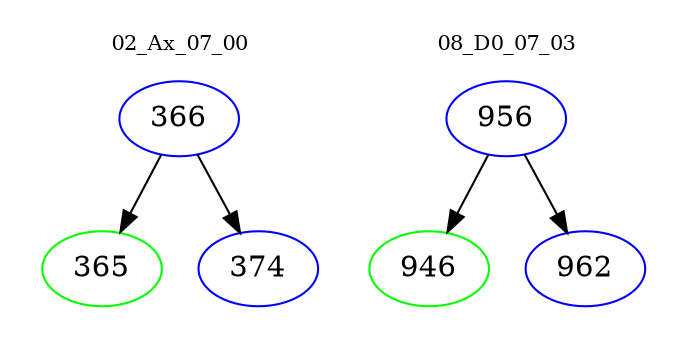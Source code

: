 digraph{
subgraph cluster_0 {
color = white
label = "02_Ax_07_00";
fontsize=10;
T0_366 [label="366", color="blue"]
T0_366 -> T0_365 [color="black"]
T0_365 [label="365", color="green"]
T0_366 -> T0_374 [color="black"]
T0_374 [label="374", color="blue"]
}
subgraph cluster_1 {
color = white
label = "08_D0_07_03";
fontsize=10;
T1_956 [label="956", color="blue"]
T1_956 -> T1_946 [color="black"]
T1_946 [label="946", color="green"]
T1_956 -> T1_962 [color="black"]
T1_962 [label="962", color="blue"]
}
}
